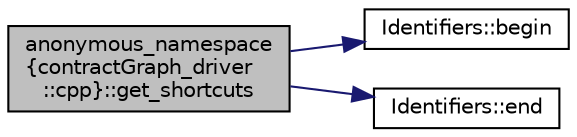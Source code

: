 digraph "anonymous_namespace{contractGraph_driver::cpp}::get_shortcuts"
{
  edge [fontname="Helvetica",fontsize="10",labelfontname="Helvetica",labelfontsize="10"];
  node [fontname="Helvetica",fontsize="10",shape=record];
  rankdir="LR";
  Node12 [label="anonymous_namespace\l\{contractGraph_driver\l::cpp\}::get_shortcuts",height=0.2,width=0.4,color="black", fillcolor="grey75", style="filled", fontcolor="black"];
  Node12 -> Node13 [color="midnightblue",fontsize="10",style="solid",fontname="Helvetica"];
  Node13 [label="Identifiers::begin",height=0.2,width=0.4,color="black", fillcolor="white", style="filled",URL="$classIdentifiers.html#a86a7dfb403d49326e8cbf8b6450dfe3f"];
  Node12 -> Node14 [color="midnightblue",fontsize="10",style="solid",fontname="Helvetica"];
  Node14 [label="Identifiers::end",height=0.2,width=0.4,color="black", fillcolor="white", style="filled",URL="$classIdentifiers.html#a185e7be3eaeb6d891726c3d2ecc74461"];
}
